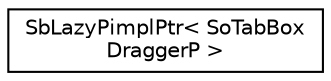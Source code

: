digraph "Graphical Class Hierarchy"
{
 // LATEX_PDF_SIZE
  edge [fontname="Helvetica",fontsize="10",labelfontname="Helvetica",labelfontsize="10"];
  node [fontname="Helvetica",fontsize="10",shape=record];
  rankdir="LR";
  Node0 [label="SbLazyPimplPtr\< SoTabBox\lDraggerP \>",height=0.2,width=0.4,color="black", fillcolor="white", style="filled",URL="$classSbLazyPimplPtr.html",tooltip=" "];
}
